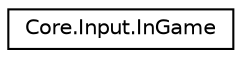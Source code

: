 digraph "クラス階層図"
{
 // LATEX_PDF_SIZE
  edge [fontname="Helvetica",fontsize="10",labelfontname="Helvetica",labelfontsize="10"];
  node [fontname="Helvetica",fontsize="10",shape=record];
  rankdir="LR";
  Node0 [label="Core.Input.InGame",height=0.2,width=0.4,color="black", fillcolor="white", style="filled",URL="$classCore_1_1Input_1_1InGame.html",tooltip=" "];
}
